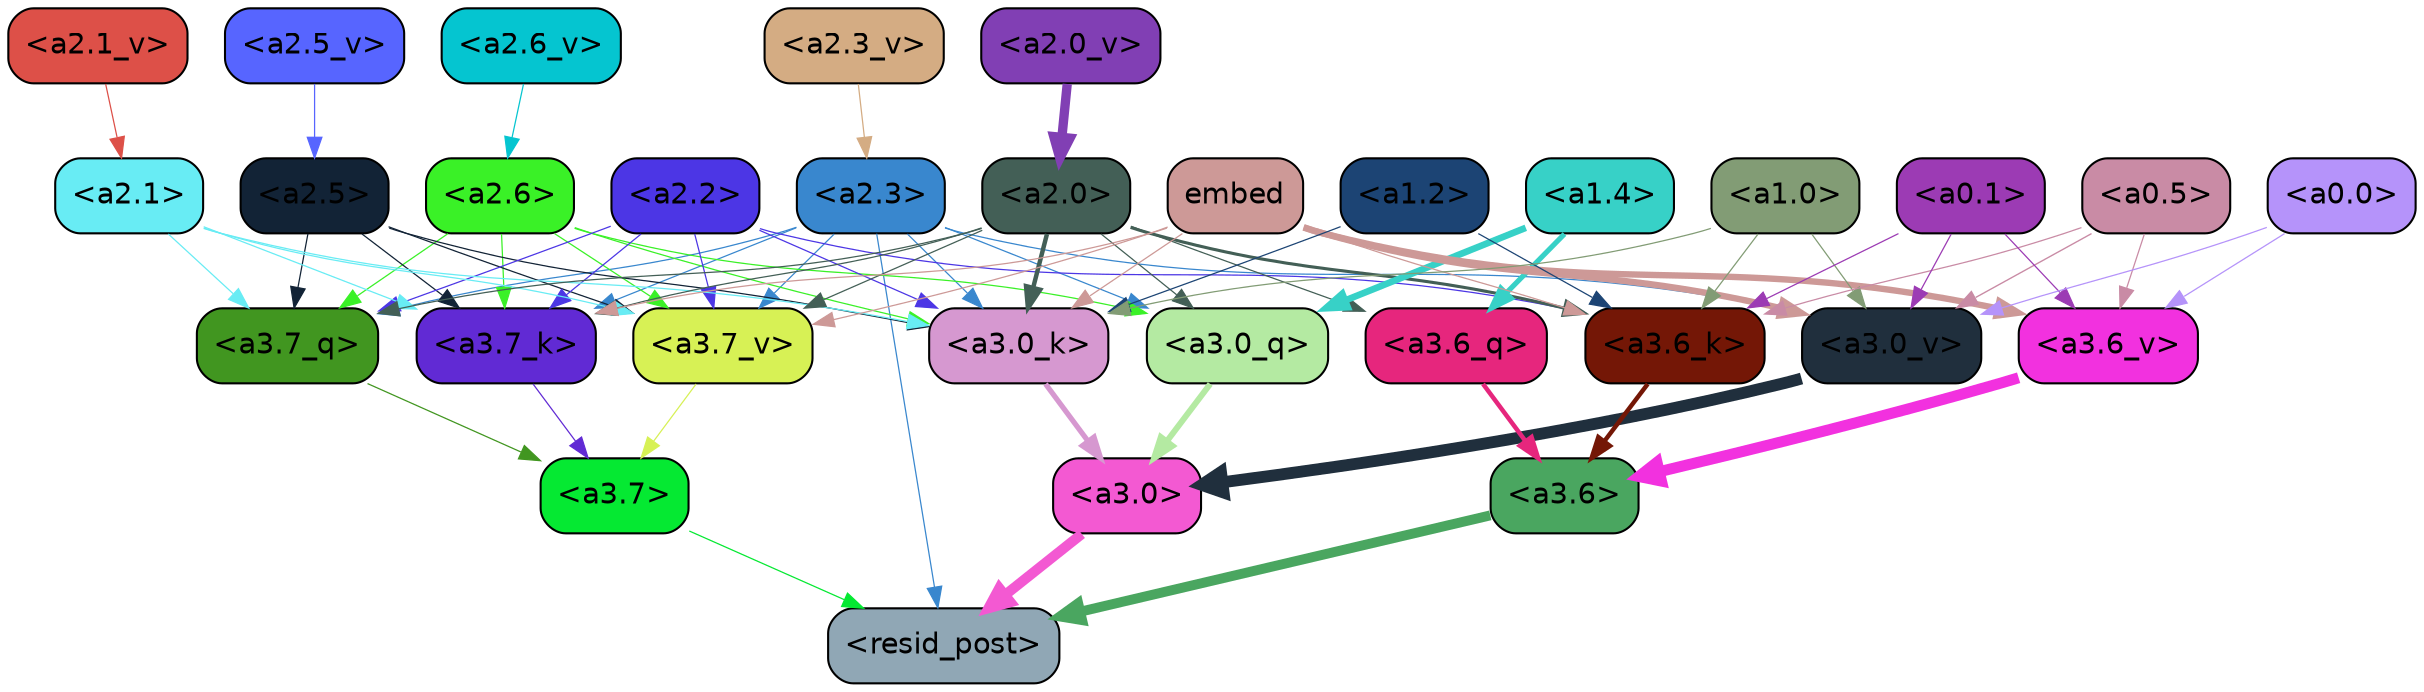 strict digraph "" {
	graph [bgcolor=transparent,
		layout=dot,
		overlap=false,
		splines=true
	];
	"<a3.7>"	[color=black,
		fillcolor="#05e932",
		fontname=Helvetica,
		shape=box,
		style="filled, rounded"];
	"<resid_post>"	[color=black,
		fillcolor="#90a7b5",
		fontname=Helvetica,
		shape=box,
		style="filled, rounded"];
	"<a3.7>" -> "<resid_post>"	[color="#05e932",
		penwidth=0.6];
	"<a3.6>"	[color=black,
		fillcolor="#4aa660",
		fontname=Helvetica,
		shape=box,
		style="filled, rounded"];
	"<a3.6>" -> "<resid_post>"	[color="#4aa660",
		penwidth=4.7534414529800415];
	"<a3.0>"	[color=black,
		fillcolor="#f359d2",
		fontname=Helvetica,
		shape=box,
		style="filled, rounded"];
	"<a3.0>" -> "<resid_post>"	[color="#f359d2",
		penwidth=4.898576855659485];
	"<a2.3>"	[color=black,
		fillcolor="#3987ce",
		fontname=Helvetica,
		shape=box,
		style="filled, rounded"];
	"<a2.3>" -> "<resid_post>"	[color="#3987ce",
		penwidth=0.6];
	"<a3.7_q>"	[color=black,
		fillcolor="#419620",
		fontname=Helvetica,
		shape=box,
		style="filled, rounded"];
	"<a2.3>" -> "<a3.7_q>"	[color="#3987ce",
		penwidth=0.6];
	"<a3.0_q>"	[color=black,
		fillcolor="#b4eaa2",
		fontname=Helvetica,
		shape=box,
		style="filled, rounded"];
	"<a2.3>" -> "<a3.0_q>"	[color="#3987ce",
		penwidth=0.6];
	"<a3.7_k>"	[color=black,
		fillcolor="#612ad4",
		fontname=Helvetica,
		shape=box,
		style="filled, rounded"];
	"<a2.3>" -> "<a3.7_k>"	[color="#3987ce",
		penwidth=0.6];
	"<a3.0_k>"	[color=black,
		fillcolor="#d698d0",
		fontname=Helvetica,
		shape=box,
		style="filled, rounded"];
	"<a2.3>" -> "<a3.0_k>"	[color="#3987ce",
		penwidth=0.6];
	"<a3.7_v>"	[color=black,
		fillcolor="#d7f155",
		fontname=Helvetica,
		shape=box,
		style="filled, rounded"];
	"<a2.3>" -> "<a3.7_v>"	[color="#3987ce",
		penwidth=0.6];
	"<a3.0_v>"	[color=black,
		fillcolor="#202f3d",
		fontname=Helvetica,
		shape=box,
		style="filled, rounded"];
	"<a2.3>" -> "<a3.0_v>"	[color="#3987ce",
		penwidth=0.6];
	"<a3.7_q>" -> "<a3.7>"	[color="#419620",
		penwidth=0.6];
	"<a3.6_q>"	[color=black,
		fillcolor="#e6267d",
		fontname=Helvetica,
		shape=box,
		style="filled, rounded"];
	"<a3.6_q>" -> "<a3.6>"	[color="#e6267d",
		penwidth=2.160832464694977];
	"<a3.0_q>" -> "<a3.0>"	[color="#b4eaa2",
		penwidth=2.870753765106201];
	"<a3.7_k>" -> "<a3.7>"	[color="#612ad4",
		penwidth=0.6];
	"<a3.6_k>"	[color=black,
		fillcolor="#741706",
		fontname=Helvetica,
		shape=box,
		style="filled, rounded"];
	"<a3.6_k>" -> "<a3.6>"	[color="#741706",
		penwidth=2.13908451795578];
	"<a3.0_k>" -> "<a3.0>"	[color="#d698d0",
		penwidth=2.520303964614868];
	"<a3.7_v>" -> "<a3.7>"	[color="#d7f155",
		penwidth=0.6];
	"<a3.6_v>"	[color=black,
		fillcolor="#f231df",
		fontname=Helvetica,
		shape=box,
		style="filled, rounded"];
	"<a3.6_v>" -> "<a3.6>"	[color="#f231df",
		penwidth=5.297133803367615];
	"<a3.0_v>" -> "<a3.0>"	[color="#202f3d",
		penwidth=5.680712580680847];
	"<a2.6>"	[color=black,
		fillcolor="#3af127",
		fontname=Helvetica,
		shape=box,
		style="filled, rounded"];
	"<a2.6>" -> "<a3.7_q>"	[color="#3af127",
		penwidth=0.6];
	"<a2.6>" -> "<a3.0_q>"	[color="#3af127",
		penwidth=0.6];
	"<a2.6>" -> "<a3.7_k>"	[color="#3af127",
		penwidth=0.6];
	"<a2.6>" -> "<a3.0_k>"	[color="#3af127",
		penwidth=0.6];
	"<a2.6>" -> "<a3.7_v>"	[color="#3af127",
		penwidth=0.6];
	"<a2.5>"	[color=black,
		fillcolor="#122336",
		fontname=Helvetica,
		shape=box,
		style="filled, rounded"];
	"<a2.5>" -> "<a3.7_q>"	[color="#122336",
		penwidth=0.6];
	"<a2.5>" -> "<a3.7_k>"	[color="#122336",
		penwidth=0.6];
	"<a2.5>" -> "<a3.0_k>"	[color="#122336",
		penwidth=0.6];
	"<a2.5>" -> "<a3.7_v>"	[color="#122336",
		penwidth=0.6];
	"<a2.2>"	[color=black,
		fillcolor="#4c36e5",
		fontname=Helvetica,
		shape=box,
		style="filled, rounded"];
	"<a2.2>" -> "<a3.7_q>"	[color="#4c36e5",
		penwidth=0.6];
	"<a2.2>" -> "<a3.7_k>"	[color="#4c36e5",
		penwidth=0.6];
	"<a2.2>" -> "<a3.6_k>"	[color="#4c36e5",
		penwidth=0.6];
	"<a2.2>" -> "<a3.0_k>"	[color="#4c36e5",
		penwidth=0.6];
	"<a2.2>" -> "<a3.7_v>"	[color="#4c36e5",
		penwidth=0.6];
	"<a2.1>"	[color=black,
		fillcolor="#68ecf4",
		fontname=Helvetica,
		shape=box,
		style="filled, rounded"];
	"<a2.1>" -> "<a3.7_q>"	[color="#68ecf4",
		penwidth=0.6];
	"<a2.1>" -> "<a3.7_k>"	[color="#68ecf4",
		penwidth=0.6];
	"<a2.1>" -> "<a3.0_k>"	[color="#68ecf4",
		penwidth=0.6];
	"<a2.1>" -> "<a3.7_v>"	[color="#68ecf4",
		penwidth=0.6];
	"<a2.0>"	[color=black,
		fillcolor="#435f56",
		fontname=Helvetica,
		shape=box,
		style="filled, rounded"];
	"<a2.0>" -> "<a3.7_q>"	[color="#435f56",
		penwidth=0.6];
	"<a2.0>" -> "<a3.6_q>"	[color="#435f56",
		penwidth=0.6];
	"<a2.0>" -> "<a3.0_q>"	[color="#435f56",
		penwidth=0.6];
	"<a2.0>" -> "<a3.7_k>"	[color="#435f56",
		penwidth=0.6];
	"<a2.0>" -> "<a3.6_k>"	[color="#435f56",
		penwidth=1.4855384826660156];
	"<a2.0>" -> "<a3.0_k>"	[color="#435f56",
		penwidth=2.142689883708954];
	"<a2.0>" -> "<a3.7_v>"	[color="#435f56",
		penwidth=0.6];
	"<a1.4>"	[color=black,
		fillcolor="#37d1c7",
		fontname=Helvetica,
		shape=box,
		style="filled, rounded"];
	"<a1.4>" -> "<a3.6_q>"	[color="#37d1c7",
		penwidth=2.4767253398895264];
	"<a1.4>" -> "<a3.0_q>"	[color="#37d1c7",
		penwidth=3.192750334739685];
	embed	[color=black,
		fillcolor="#cd9997",
		fontname=Helvetica,
		shape=box,
		style="filled, rounded"];
	embed -> "<a3.7_k>"	[color="#cd9997",
		penwidth=0.6];
	embed -> "<a3.6_k>"	[color="#cd9997",
		penwidth=0.6];
	embed -> "<a3.0_k>"	[color="#cd9997",
		penwidth=0.6015868484973907];
	embed -> "<a3.7_v>"	[color="#cd9997",
		penwidth=0.6];
	embed -> "<a3.6_v>"	[color="#cd9997",
		penwidth=3.067279100418091];
	embed -> "<a3.0_v>"	[color="#cd9997",
		penwidth=3.0891895294189453];
	"<a1.2>"	[color=black,
		fillcolor="#1c4474",
		fontname=Helvetica,
		shape=box,
		style="filled, rounded"];
	"<a1.2>" -> "<a3.6_k>"	[color="#1c4474",
		penwidth=0.6];
	"<a1.2>" -> "<a3.0_k>"	[color="#1c4474",
		penwidth=0.6];
	"<a1.0>"	[color=black,
		fillcolor="#829c75",
		fontname=Helvetica,
		shape=box,
		style="filled, rounded"];
	"<a1.0>" -> "<a3.6_k>"	[color="#829c75",
		penwidth=0.6];
	"<a1.0>" -> "<a3.0_k>"	[color="#829c75",
		penwidth=0.6];
	"<a1.0>" -> "<a3.0_v>"	[color="#829c75",
		penwidth=0.6];
	"<a0.5>"	[color=black,
		fillcolor="#c98ba5",
		fontname=Helvetica,
		shape=box,
		style="filled, rounded"];
	"<a0.5>" -> "<a3.6_k>"	[color="#c98ba5",
		penwidth=0.6];
	"<a0.5>" -> "<a3.6_v>"	[color="#c98ba5",
		penwidth=0.6];
	"<a0.5>" -> "<a3.0_v>"	[color="#c98ba5",
		penwidth=0.6549575447570533];
	"<a0.1>"	[color=black,
		fillcolor="#9c3bb4",
		fontname=Helvetica,
		shape=box,
		style="filled, rounded"];
	"<a0.1>" -> "<a3.6_k>"	[color="#9c3bb4",
		penwidth=0.6];
	"<a0.1>" -> "<a3.6_v>"	[color="#9c3bb4",
		penwidth=0.6];
	"<a0.1>" -> "<a3.0_v>"	[color="#9c3bb4",
		penwidth=0.6];
	"<a0.0>"	[color=black,
		fillcolor="#b593fa",
		fontname=Helvetica,
		shape=box,
		style="filled, rounded"];
	"<a0.0>" -> "<a3.6_v>"	[color="#b593fa",
		penwidth=0.6];
	"<a0.0>" -> "<a3.0_v>"	[color="#b593fa",
		penwidth=0.6];
	"<a2.6_v>"	[color=black,
		fillcolor="#05c5d0",
		fontname=Helvetica,
		shape=box,
		style="filled, rounded"];
	"<a2.6_v>" -> "<a2.6>"	[color="#05c5d0",
		penwidth=0.6];
	"<a2.5_v>"	[color=black,
		fillcolor="#5765ff",
		fontname=Helvetica,
		shape=box,
		style="filled, rounded"];
	"<a2.5_v>" -> "<a2.5>"	[color="#5765ff",
		penwidth=0.6];
	"<a2.3_v>"	[color=black,
		fillcolor="#d4ac83",
		fontname=Helvetica,
		shape=box,
		style="filled, rounded"];
	"<a2.3_v>" -> "<a2.3>"	[color="#d4ac83",
		penwidth=0.6];
	"<a2.1_v>"	[color=black,
		fillcolor="#dd5048",
		fontname=Helvetica,
		shape=box,
		style="filled, rounded"];
	"<a2.1_v>" -> "<a2.1>"	[color="#dd5048",
		penwidth=0.6];
	"<a2.0_v>"	[color=black,
		fillcolor="#813fb4",
		fontname=Helvetica,
		shape=box,
		style="filled, rounded"];
	"<a2.0_v>" -> "<a2.0>"	[color="#813fb4",
		penwidth=4.48047137260437];
}
